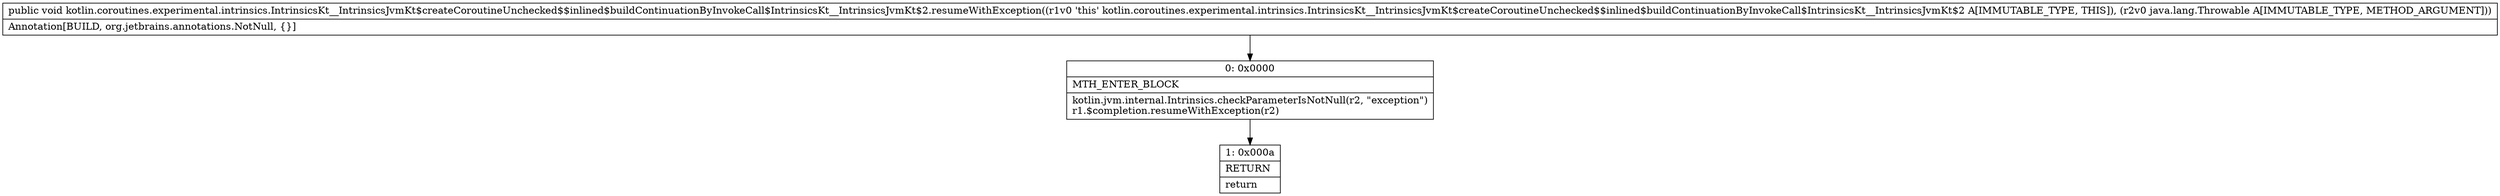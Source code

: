 digraph "CFG forkotlin.coroutines.experimental.intrinsics.IntrinsicsKt__IntrinsicsJvmKt$createCoroutineUnchecked$$inlined$buildContinuationByInvokeCall$IntrinsicsKt__IntrinsicsJvmKt$2.resumeWithException(Ljava\/lang\/Throwable;)V" {
Node_0 [shape=record,label="{0\:\ 0x0000|MTH_ENTER_BLOCK\l|kotlin.jvm.internal.Intrinsics.checkParameterIsNotNull(r2, \"exception\")\lr1.$completion.resumeWithException(r2)\l}"];
Node_1 [shape=record,label="{1\:\ 0x000a|RETURN\l|return\l}"];
MethodNode[shape=record,label="{public void kotlin.coroutines.experimental.intrinsics.IntrinsicsKt__IntrinsicsJvmKt$createCoroutineUnchecked$$inlined$buildContinuationByInvokeCall$IntrinsicsKt__IntrinsicsJvmKt$2.resumeWithException((r1v0 'this' kotlin.coroutines.experimental.intrinsics.IntrinsicsKt__IntrinsicsJvmKt$createCoroutineUnchecked$$inlined$buildContinuationByInvokeCall$IntrinsicsKt__IntrinsicsJvmKt$2 A[IMMUTABLE_TYPE, THIS]), (r2v0 java.lang.Throwable A[IMMUTABLE_TYPE, METHOD_ARGUMENT]))  | Annotation[BUILD, org.jetbrains.annotations.NotNull, \{\}]\l}"];
MethodNode -> Node_0;
Node_0 -> Node_1;
}

